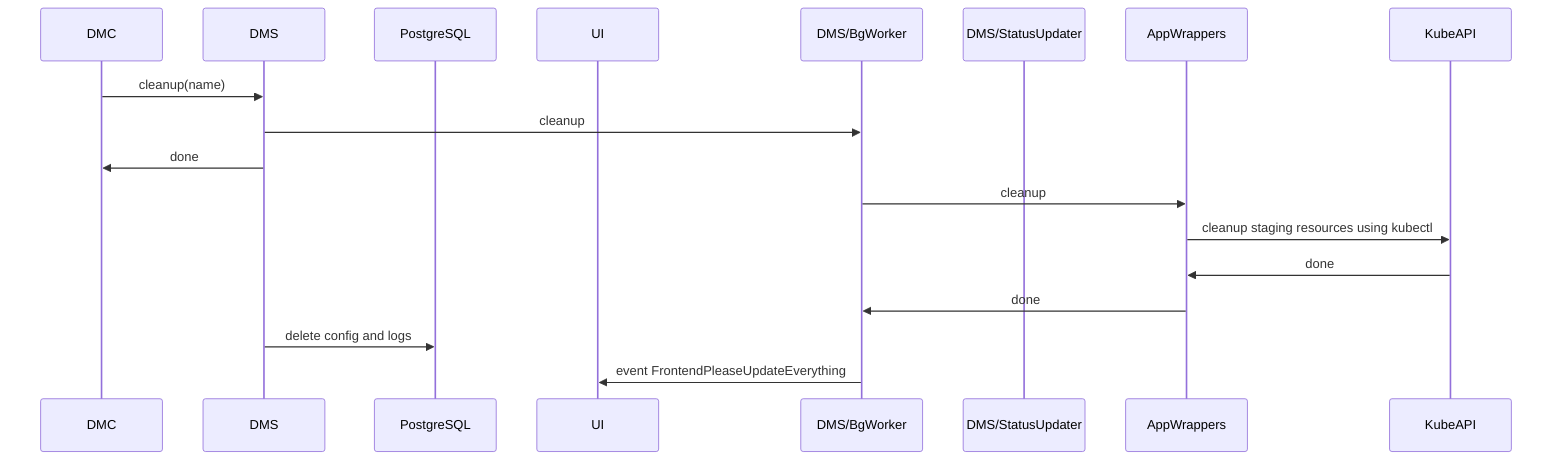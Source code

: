 sequenceDiagram
    participant DMC
    participant DMS
    participant PostgreSQL
    participant UI
    participant DMS/BgWorker
    participant DMS/StatusUpdater
    participant AppWrappers
    participant KubeAPI
    DMC->>DMS: cleanup(name)
    DMS->>DMS/BgWorker: cleanup
    DMS->>DMC: done
    DMS/BgWorker->>AppWrappers: cleanup
    AppWrappers->>KubeAPI: cleanup staging resources using kubectl
    KubeAPI->>AppWrappers: done
    AppWrappers->>DMS/BgWorker: done
    DMS->>PostgreSQL: delete config and logs
    DMS/BgWorker->>UI: event FrontendPleaseUpdateEverything